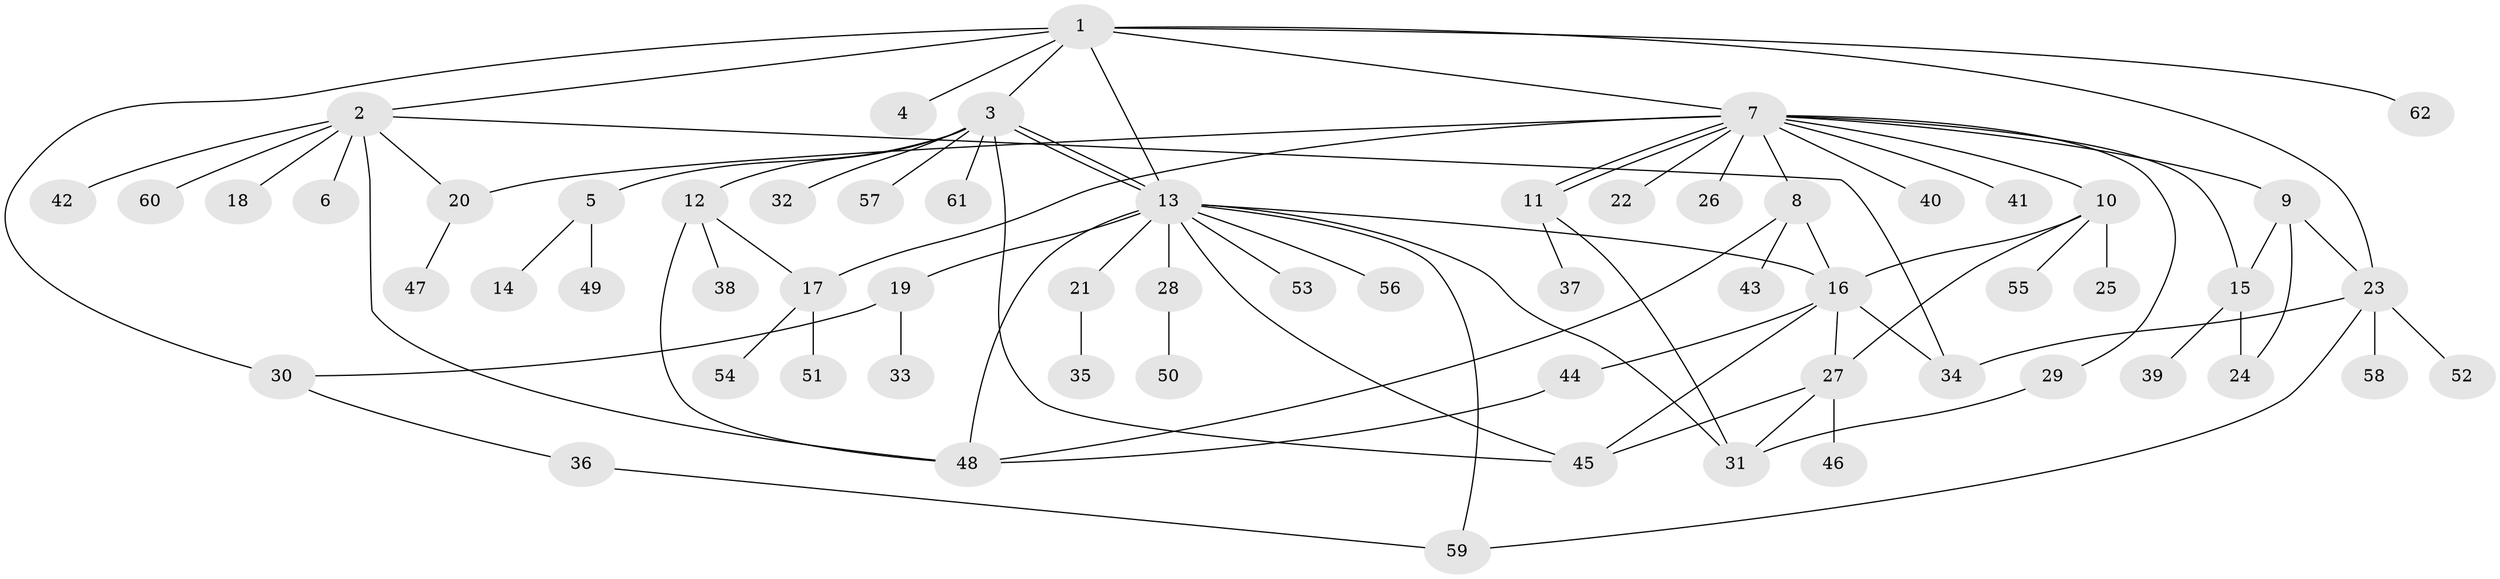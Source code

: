 // coarse degree distribution, {7: 0.045454545454545456, 9: 0.022727272727272728, 8: 0.045454545454545456, 1: 0.5454545454545454, 2: 0.13636363636363635, 14: 0.045454545454545456, 3: 0.06818181818181818, 4: 0.045454545454545456, 5: 0.045454545454545456}
// Generated by graph-tools (version 1.1) at 2025/41/03/06/25 10:41:48]
// undirected, 62 vertices, 87 edges
graph export_dot {
graph [start="1"]
  node [color=gray90,style=filled];
  1;
  2;
  3;
  4;
  5;
  6;
  7;
  8;
  9;
  10;
  11;
  12;
  13;
  14;
  15;
  16;
  17;
  18;
  19;
  20;
  21;
  22;
  23;
  24;
  25;
  26;
  27;
  28;
  29;
  30;
  31;
  32;
  33;
  34;
  35;
  36;
  37;
  38;
  39;
  40;
  41;
  42;
  43;
  44;
  45;
  46;
  47;
  48;
  49;
  50;
  51;
  52;
  53;
  54;
  55;
  56;
  57;
  58;
  59;
  60;
  61;
  62;
  1 -- 2;
  1 -- 3;
  1 -- 4;
  1 -- 7;
  1 -- 13;
  1 -- 23;
  1 -- 30;
  1 -- 62;
  2 -- 6;
  2 -- 18;
  2 -- 20;
  2 -- 34;
  2 -- 42;
  2 -- 48;
  2 -- 60;
  3 -- 5;
  3 -- 12;
  3 -- 13;
  3 -- 13;
  3 -- 32;
  3 -- 45;
  3 -- 57;
  3 -- 61;
  5 -- 14;
  5 -- 49;
  7 -- 8;
  7 -- 9;
  7 -- 10;
  7 -- 11;
  7 -- 11;
  7 -- 15;
  7 -- 17;
  7 -- 20;
  7 -- 22;
  7 -- 26;
  7 -- 29;
  7 -- 40;
  7 -- 41;
  8 -- 16;
  8 -- 43;
  8 -- 48;
  9 -- 15;
  9 -- 23;
  9 -- 24;
  10 -- 16;
  10 -- 25;
  10 -- 27;
  10 -- 55;
  11 -- 31;
  11 -- 37;
  12 -- 17;
  12 -- 38;
  12 -- 48;
  13 -- 16;
  13 -- 19;
  13 -- 21;
  13 -- 28;
  13 -- 31;
  13 -- 45;
  13 -- 48;
  13 -- 53;
  13 -- 56;
  13 -- 59;
  15 -- 24;
  15 -- 39;
  16 -- 27;
  16 -- 34;
  16 -- 44;
  16 -- 45;
  17 -- 51;
  17 -- 54;
  19 -- 30;
  19 -- 33;
  20 -- 47;
  21 -- 35;
  23 -- 34;
  23 -- 52;
  23 -- 58;
  23 -- 59;
  27 -- 31;
  27 -- 45;
  27 -- 46;
  28 -- 50;
  29 -- 31;
  30 -- 36;
  36 -- 59;
  44 -- 48;
}
